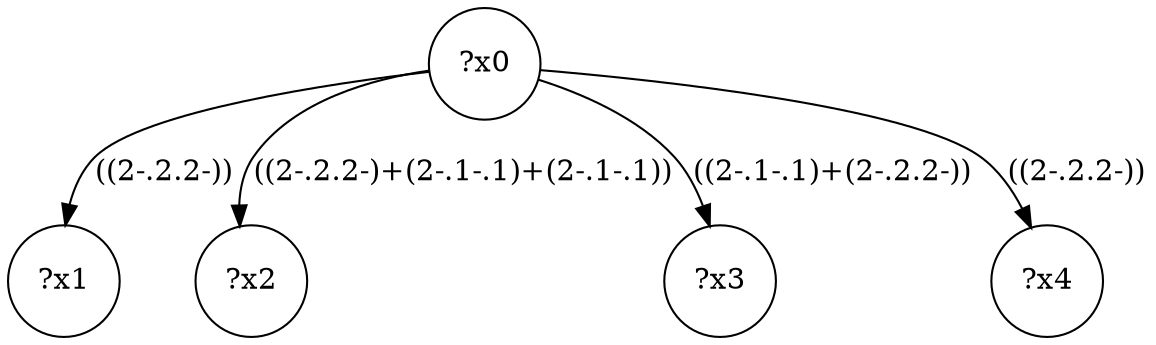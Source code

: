 digraph g {
	x0 [shape=circle, label="?x0"];
	x1 [shape=circle, label="?x1"];
	x0 -> x1 [label="((2-.2.2-))"];
	x2 [shape=circle, label="?x2"];
	x0 -> x2 [label="((2-.2.2-)+(2-.1-.1)+(2-.1-.1))"];
	x3 [shape=circle, label="?x3"];
	x0 -> x3 [label="((2-.1-.1)+(2-.2.2-))"];
	x4 [shape=circle, label="?x4"];
	x0 -> x4 [label="((2-.2.2-))"];
}
